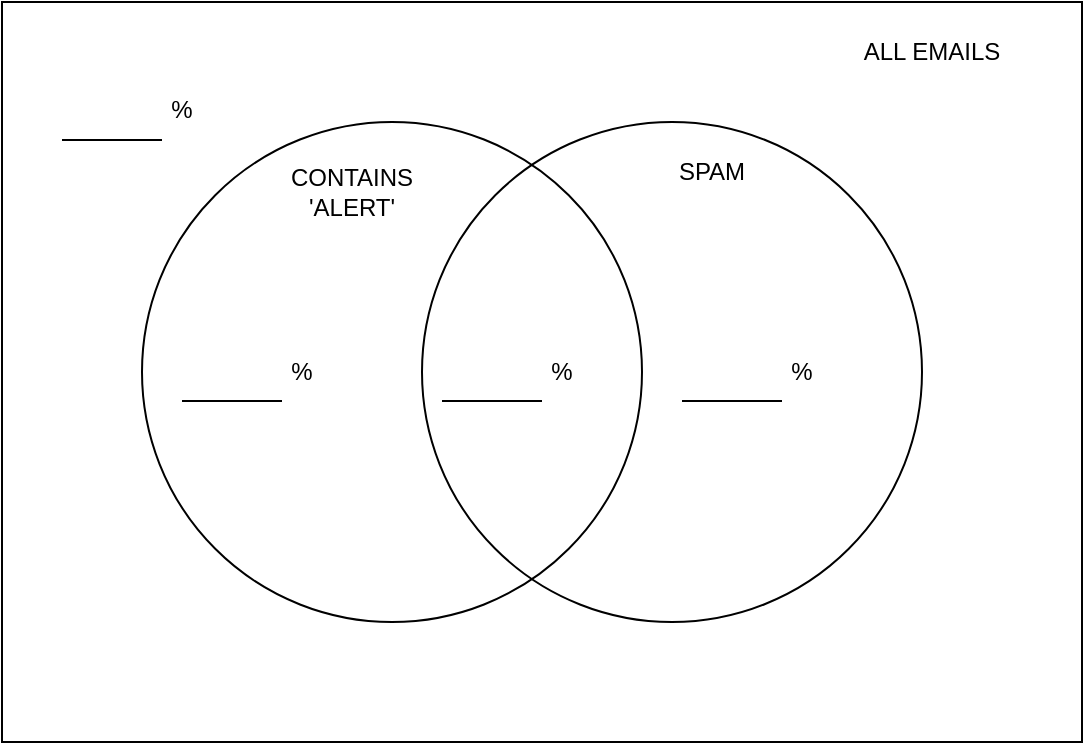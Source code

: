 <mxfile version="21.4.0" type="device">
  <diagram name="Page-1" id="2be8HIee5ubXqJjlf155">
    <mxGraphModel dx="1434" dy="884" grid="1" gridSize="10" guides="1" tooltips="1" connect="1" arrows="1" fold="1" page="1" pageScale="1" pageWidth="1019" pageHeight="1320" math="0" shadow="0">
      <root>
        <mxCell id="0" />
        <mxCell id="1" parent="0" />
        <mxCell id="wcQNVHnrwi7tHlKUbwcQ-1" value="" style="rounded=0;whiteSpace=wrap;html=1;" vertex="1" parent="1">
          <mxGeometry x="380" y="230" width="540" height="370" as="geometry" />
        </mxCell>
        <mxCell id="wcQNVHnrwi7tHlKUbwcQ-2" value="" style="ellipse;whiteSpace=wrap;html=1;aspect=fixed;" vertex="1" parent="1">
          <mxGeometry x="450" y="290" width="250" height="250" as="geometry" />
        </mxCell>
        <mxCell id="wcQNVHnrwi7tHlKUbwcQ-5" value="" style="ellipse;whiteSpace=wrap;html=1;aspect=fixed;fillColor=none;" vertex="1" parent="1">
          <mxGeometry x="590" y="290" width="250" height="250" as="geometry" />
        </mxCell>
        <mxCell id="wcQNVHnrwi7tHlKUbwcQ-6" value="ALL EMAILS" style="text;html=1;strokeColor=none;fillColor=none;align=center;verticalAlign=middle;whiteSpace=wrap;rounded=0;" vertex="1" parent="1">
          <mxGeometry x="790" y="240" width="110" height="30" as="geometry" />
        </mxCell>
        <mxCell id="wcQNVHnrwi7tHlKUbwcQ-7" value="SPAM" style="text;html=1;strokeColor=none;fillColor=none;align=center;verticalAlign=middle;whiteSpace=wrap;rounded=0;" vertex="1" parent="1">
          <mxGeometry x="680" y="300" width="110" height="30" as="geometry" />
        </mxCell>
        <mxCell id="wcQNVHnrwi7tHlKUbwcQ-8" value="CONTAINS &lt;br&gt;&#39;ALERT&#39;" style="text;html=1;strokeColor=none;fillColor=none;align=center;verticalAlign=middle;whiteSpace=wrap;rounded=0;" vertex="1" parent="1">
          <mxGeometry x="500" y="310" width="110" height="30" as="geometry" />
        </mxCell>
        <mxCell id="wcQNVHnrwi7tHlKUbwcQ-12" value="" style="endArrow=none;html=1;rounded=0;" edge="1" parent="1">
          <mxGeometry width="50" height="50" relative="1" as="geometry">
            <mxPoint x="410" y="299" as="sourcePoint" />
            <mxPoint x="460" y="299" as="targetPoint" />
          </mxGeometry>
        </mxCell>
        <mxCell id="wcQNVHnrwi7tHlKUbwcQ-13" value="%" style="text;html=1;strokeColor=none;fillColor=none;align=center;verticalAlign=middle;whiteSpace=wrap;rounded=0;" vertex="1" parent="1">
          <mxGeometry x="440" y="269" width="60" height="30" as="geometry" />
        </mxCell>
        <mxCell id="wcQNVHnrwi7tHlKUbwcQ-14" value="" style="endArrow=none;html=1;rounded=0;" edge="1" parent="1">
          <mxGeometry width="50" height="50" relative="1" as="geometry">
            <mxPoint x="720" y="429.5" as="sourcePoint" />
            <mxPoint x="770" y="429.5" as="targetPoint" />
          </mxGeometry>
        </mxCell>
        <mxCell id="wcQNVHnrwi7tHlKUbwcQ-15" value="%" style="text;html=1;strokeColor=none;fillColor=none;align=center;verticalAlign=middle;whiteSpace=wrap;rounded=0;" vertex="1" parent="1">
          <mxGeometry x="750" y="399.5" width="60" height="30" as="geometry" />
        </mxCell>
        <mxCell id="wcQNVHnrwi7tHlKUbwcQ-16" value="" style="endArrow=none;html=1;rounded=0;" edge="1" parent="1">
          <mxGeometry width="50" height="50" relative="1" as="geometry">
            <mxPoint x="600" y="429.5" as="sourcePoint" />
            <mxPoint x="650" y="429.5" as="targetPoint" />
          </mxGeometry>
        </mxCell>
        <mxCell id="wcQNVHnrwi7tHlKUbwcQ-17" value="%" style="text;html=1;strokeColor=none;fillColor=none;align=center;verticalAlign=middle;whiteSpace=wrap;rounded=0;" vertex="1" parent="1">
          <mxGeometry x="630" y="399.5" width="60" height="30" as="geometry" />
        </mxCell>
        <mxCell id="wcQNVHnrwi7tHlKUbwcQ-18" value="" style="endArrow=none;html=1;rounded=0;" edge="1" parent="1">
          <mxGeometry width="50" height="50" relative="1" as="geometry">
            <mxPoint x="470" y="429.5" as="sourcePoint" />
            <mxPoint x="520" y="429.5" as="targetPoint" />
          </mxGeometry>
        </mxCell>
        <mxCell id="wcQNVHnrwi7tHlKUbwcQ-19" value="%" style="text;html=1;strokeColor=none;fillColor=none;align=center;verticalAlign=middle;whiteSpace=wrap;rounded=0;" vertex="1" parent="1">
          <mxGeometry x="500" y="399.5" width="60" height="30" as="geometry" />
        </mxCell>
      </root>
    </mxGraphModel>
  </diagram>
</mxfile>
